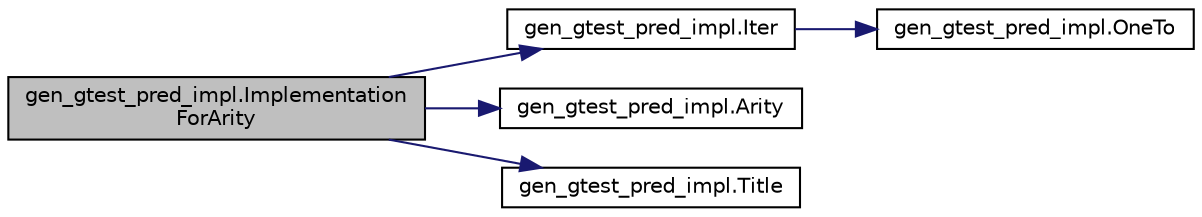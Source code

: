 digraph "gen_gtest_pred_impl.ImplementationForArity"
{
  edge [fontname="Helvetica",fontsize="10",labelfontname="Helvetica",labelfontsize="10"];
  node [fontname="Helvetica",fontsize="10",shape=record];
  rankdir="LR";
  Node57 [label="gen_gtest_pred_impl.Implementation\lForArity",height=0.2,width=0.4,color="black", fillcolor="grey75", style="filled", fontcolor="black"];
  Node57 -> Node58 [color="midnightblue",fontsize="10",style="solid",fontname="Helvetica"];
  Node58 [label="gen_gtest_pred_impl.Iter",height=0.2,width=0.4,color="black", fillcolor="white", style="filled",URL="$d0/db7/namespacegen__gtest__pred__impl.html#ac016218b7c9437d1d5ac85c574c83069"];
  Node58 -> Node59 [color="midnightblue",fontsize="10",style="solid",fontname="Helvetica"];
  Node59 [label="gen_gtest_pred_impl.OneTo",height=0.2,width=0.4,color="black", fillcolor="white", style="filled",URL="$d0/db7/namespacegen__gtest__pred__impl.html#a7920598d51c9dded76a4ef9ffde339e4"];
  Node57 -> Node60 [color="midnightblue",fontsize="10",style="solid",fontname="Helvetica"];
  Node60 [label="gen_gtest_pred_impl.Arity",height=0.2,width=0.4,color="black", fillcolor="white", style="filled",URL="$d0/db7/namespacegen__gtest__pred__impl.html#a5bbb7272f3588b969ab3ded6f49836a1"];
  Node57 -> Node61 [color="midnightblue",fontsize="10",style="solid",fontname="Helvetica"];
  Node61 [label="gen_gtest_pred_impl.Title",height=0.2,width=0.4,color="black", fillcolor="white", style="filled",URL="$d0/db7/namespacegen__gtest__pred__impl.html#ae49dd9bd9152dbcb3ca7994ce04c37ba"];
}
